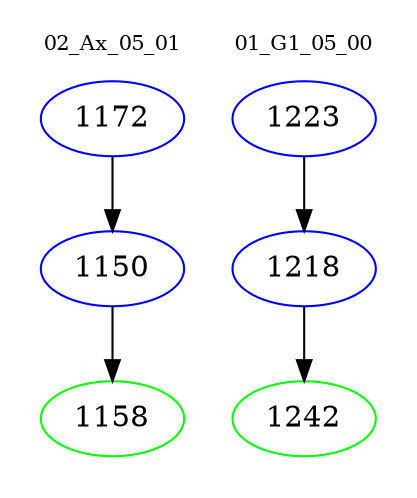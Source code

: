 digraph{
subgraph cluster_0 {
color = white
label = "02_Ax_05_01";
fontsize=10;
T0_1172 [label="1172", color="blue"]
T0_1172 -> T0_1150 [color="black"]
T0_1150 [label="1150", color="blue"]
T0_1150 -> T0_1158 [color="black"]
T0_1158 [label="1158", color="green"]
}
subgraph cluster_1 {
color = white
label = "01_G1_05_00";
fontsize=10;
T1_1223 [label="1223", color="blue"]
T1_1223 -> T1_1218 [color="black"]
T1_1218 [label="1218", color="blue"]
T1_1218 -> T1_1242 [color="black"]
T1_1242 [label="1242", color="green"]
}
}
